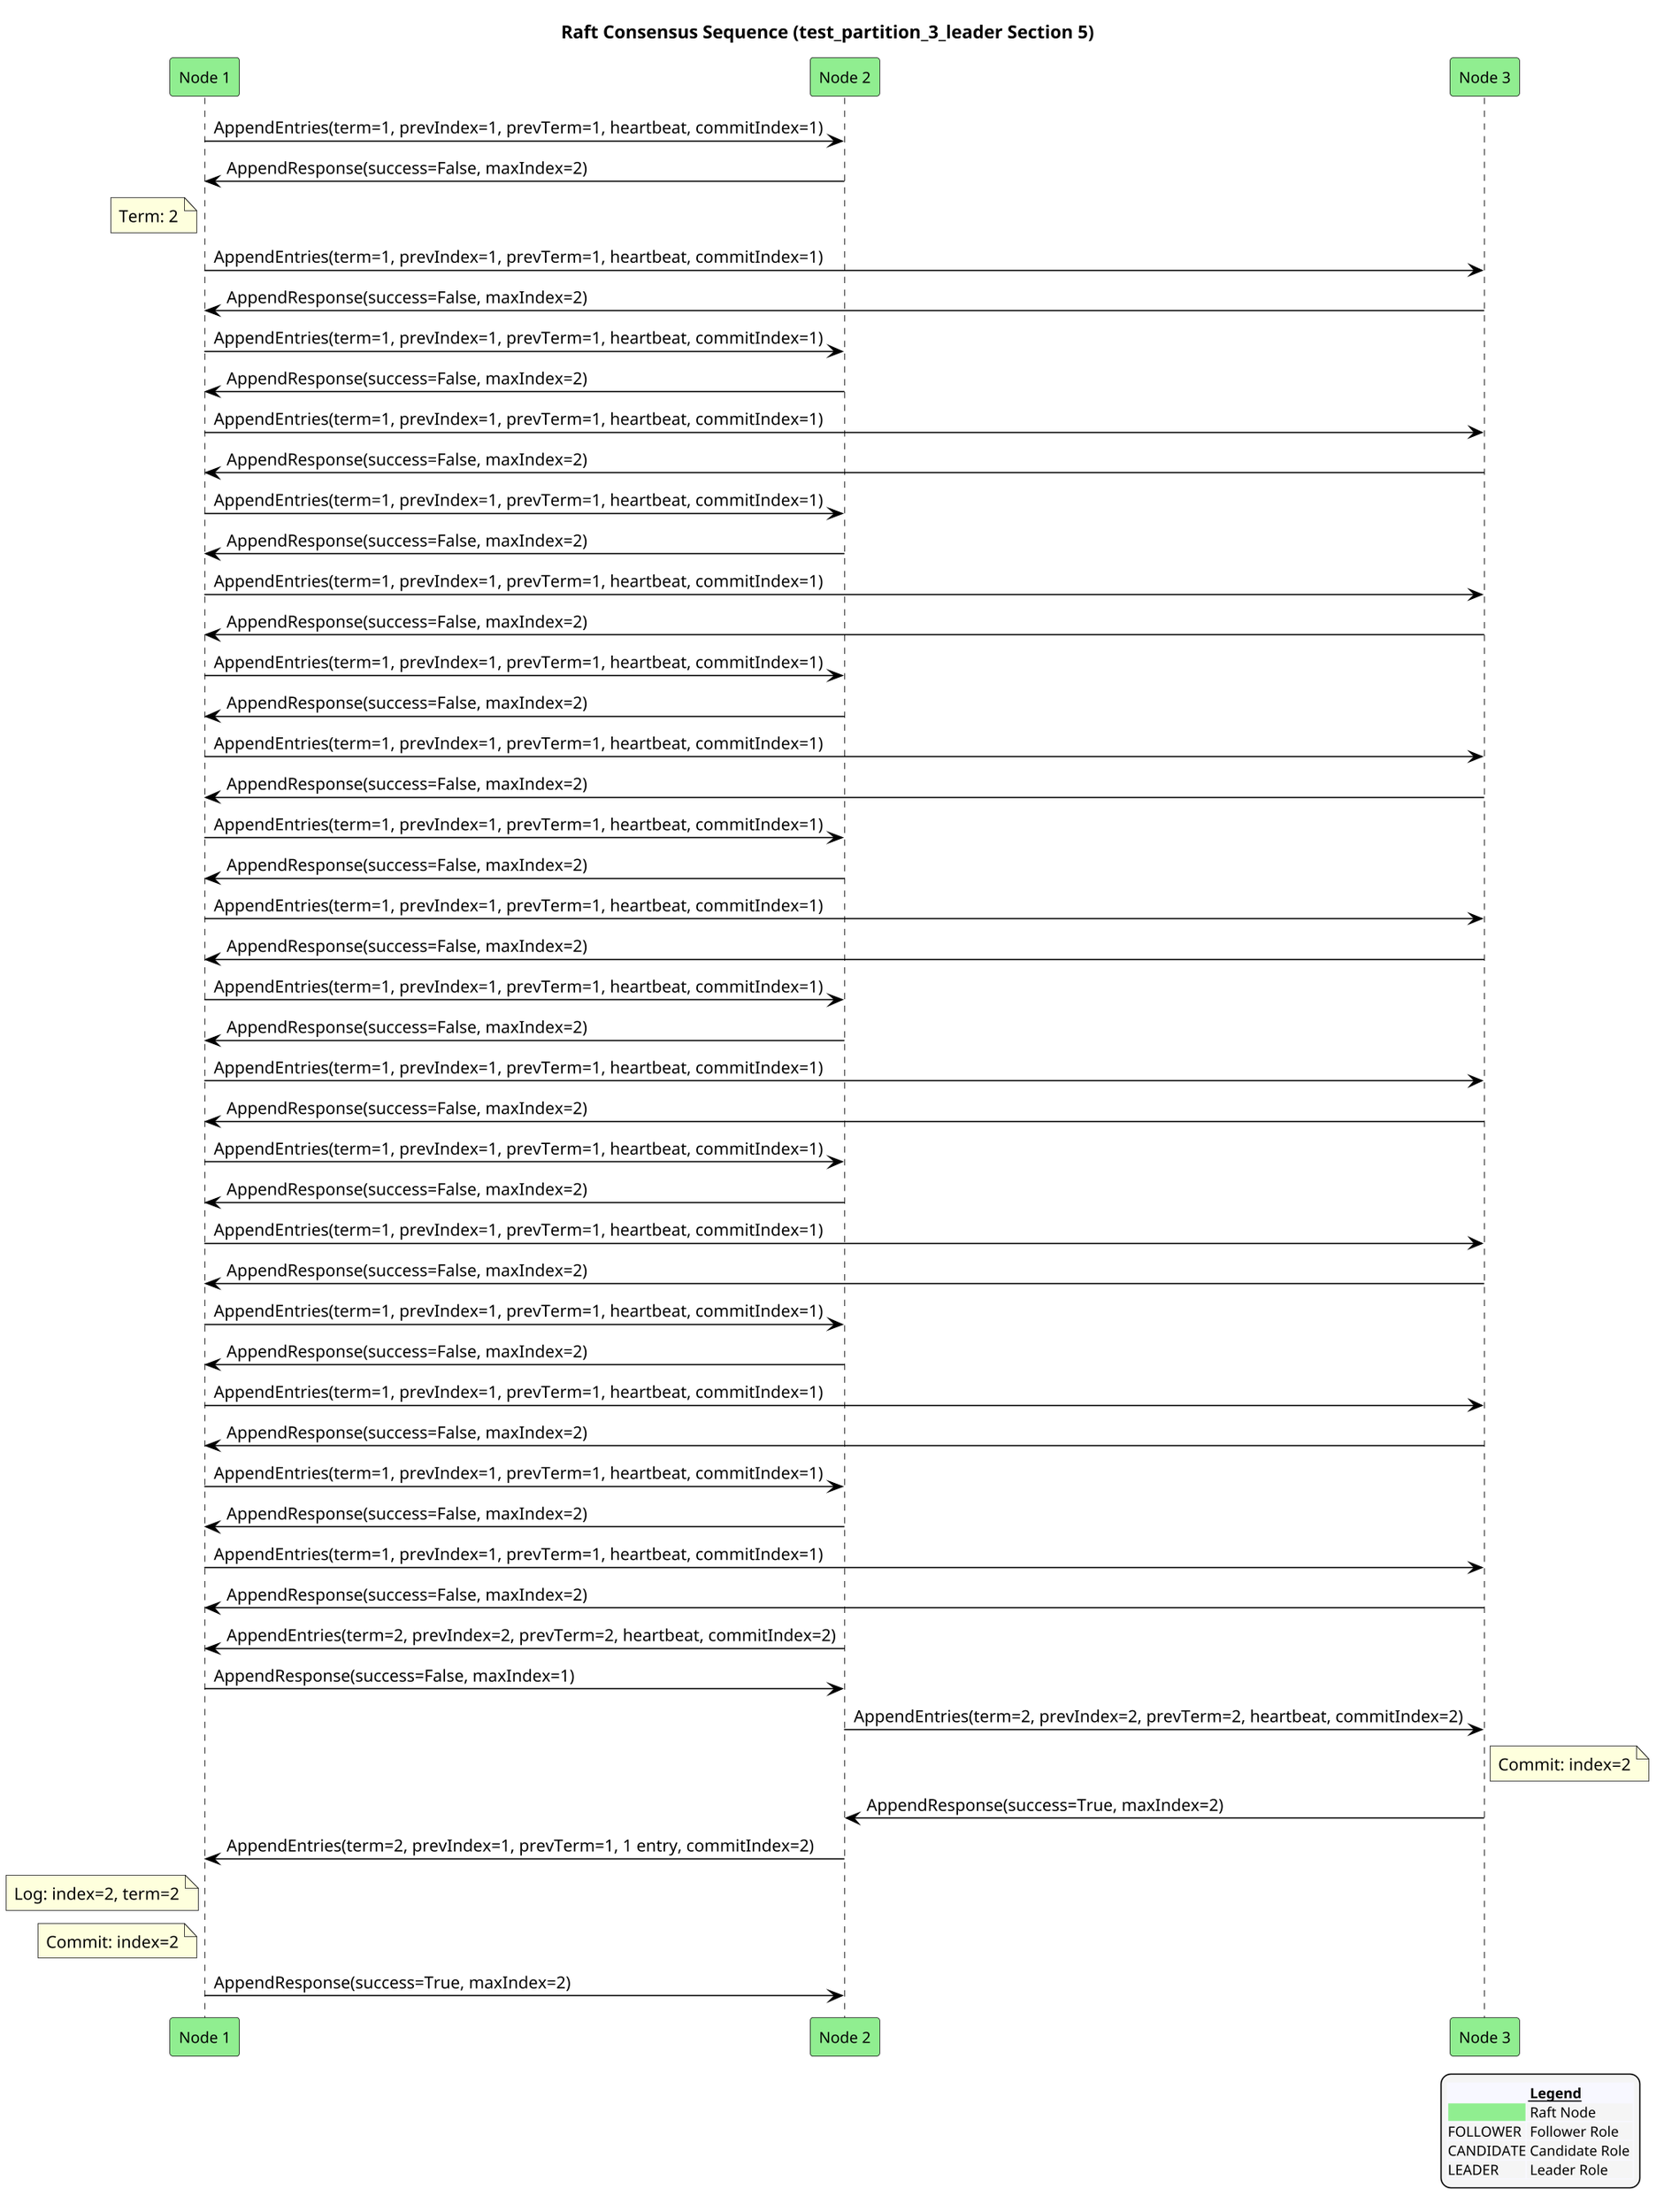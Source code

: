@startuml
!pragma ratio 0.7
skinparam dpi 150
skinparam monochrome false
skinparam sequence {
  ArrowColor Black
  ActorBorderColor Black
  LifeLineBorderColor Black
  ParticipantFontSize 12
  Padding 10
}
skinparam legend {
  BackgroundColor #F5F5F5
  FontSize 11
}
title Raft Consensus Sequence (test_partition_3_leader Section 5)

participant "Node 1" as n1 order 10 #Lightgreen
participant "Node 2" as n2 order 20 #Lightgreen
participant "Node 3" as n3 order 30 #Lightgreen
n1 -> n2: AppendEntries(term=1, prevIndex=1, prevTerm=1, heartbeat, commitIndex=1)
n2 -> n1: AppendResponse(success=False, maxIndex=2)
note left of n1: Term: 2
n1 -> n3: AppendEntries(term=1, prevIndex=1, prevTerm=1, heartbeat, commitIndex=1)
n3 -> n1: AppendResponse(success=False, maxIndex=2)
n1 -> n2: AppendEntries(term=1, prevIndex=1, prevTerm=1, heartbeat, commitIndex=1)
n2 -> n1: AppendResponse(success=False, maxIndex=2)
n1 -> n3: AppendEntries(term=1, prevIndex=1, prevTerm=1, heartbeat, commitIndex=1)
n3 -> n1: AppendResponse(success=False, maxIndex=2)
n1 -> n2: AppendEntries(term=1, prevIndex=1, prevTerm=1, heartbeat, commitIndex=1)
n2 -> n1: AppendResponse(success=False, maxIndex=2)
n1 -> n3: AppendEntries(term=1, prevIndex=1, prevTerm=1, heartbeat, commitIndex=1)
n3 -> n1: AppendResponse(success=False, maxIndex=2)
n1 -> n2: AppendEntries(term=1, prevIndex=1, prevTerm=1, heartbeat, commitIndex=1)
n2 -> n1: AppendResponse(success=False, maxIndex=2)
n1 -> n3: AppendEntries(term=1, prevIndex=1, prevTerm=1, heartbeat, commitIndex=1)
n3 -> n1: AppendResponse(success=False, maxIndex=2)
n1 -> n2: AppendEntries(term=1, prevIndex=1, prevTerm=1, heartbeat, commitIndex=1)
n2 -> n1: AppendResponse(success=False, maxIndex=2)
n1 -> n3: AppendEntries(term=1, prevIndex=1, prevTerm=1, heartbeat, commitIndex=1)
n3 -> n1: AppendResponse(success=False, maxIndex=2)
n1 -> n2: AppendEntries(term=1, prevIndex=1, prevTerm=1, heartbeat, commitIndex=1)
n2 -> n1: AppendResponse(success=False, maxIndex=2)
n1 -> n3: AppendEntries(term=1, prevIndex=1, prevTerm=1, heartbeat, commitIndex=1)
n3 -> n1: AppendResponse(success=False, maxIndex=2)
n1 -> n2: AppendEntries(term=1, prevIndex=1, prevTerm=1, heartbeat, commitIndex=1)
n2 -> n1: AppendResponse(success=False, maxIndex=2)
n1 -> n3: AppendEntries(term=1, prevIndex=1, prevTerm=1, heartbeat, commitIndex=1)
n3 -> n1: AppendResponse(success=False, maxIndex=2)
n1 -> n2: AppendEntries(term=1, prevIndex=1, prevTerm=1, heartbeat, commitIndex=1)
n2 -> n1: AppendResponse(success=False, maxIndex=2)
n1 -> n3: AppendEntries(term=1, prevIndex=1, prevTerm=1, heartbeat, commitIndex=1)
n3 -> n1: AppendResponse(success=False, maxIndex=2)
n1 -> n2: AppendEntries(term=1, prevIndex=1, prevTerm=1, heartbeat, commitIndex=1)
n2 -> n1: AppendResponse(success=False, maxIndex=2)
n1 -> n3: AppendEntries(term=1, prevIndex=1, prevTerm=1, heartbeat, commitIndex=1)
n3 -> n1: AppendResponse(success=False, maxIndex=2)
n2 -> n1: AppendEntries(term=2, prevIndex=2, prevTerm=2, heartbeat, commitIndex=2)
n1 -> n2: AppendResponse(success=False, maxIndex=1)
n2 -> n3: AppendEntries(term=2, prevIndex=2, prevTerm=2, heartbeat, commitIndex=2)
note right of n3: Commit: index=2
n3 -> n2: AppendResponse(success=True, maxIndex=2)
n2 -> n1: AppendEntries(term=2, prevIndex=1, prevTerm=1, 1 entry, commitIndex=2)
note left of n1: Log: index=2, term=2
note left of n1: Commit: index=2
n1 -> n2: AppendResponse(success=True, maxIndex=2)

legend right
  <#GhostWhite,#GhostWhite>|      |= __Legend__ |
  |<#Lightgreen>| Raft Node |
  |FOLLOWER| Follower Role |
  |CANDIDATE| Candidate Role |
  |LEADER| Leader Role |
endlegend
@enduml
